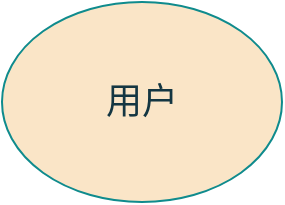 <mxfile version="21.1.8" type="github">
  <diagram name="Page-1" id="42789a77-a242-8287-6e28-9cd8cfd52e62">
    <mxGraphModel dx="1071" dy="639" grid="1" gridSize="10" guides="1" tooltips="1" connect="1" arrows="1" fold="1" page="1" pageScale="1" pageWidth="1100" pageHeight="850" background="none" math="0" shadow="0">
      <root>
        <mxCell id="0" />
        <mxCell id="1" parent="0" />
        <mxCell id="ZiD4bpsWM2vaAbMM09D3-1" value="用户" style="ellipse;whiteSpace=wrap;html=1;fontSize=18;labelBackgroundColor=none;fillColor=#FAE5C7;strokeColor=#0F8B8D;fontColor=#143642;" vertex="1" parent="1">
          <mxGeometry x="190" y="90" width="140" height="100" as="geometry" />
        </mxCell>
      </root>
    </mxGraphModel>
  </diagram>
</mxfile>
